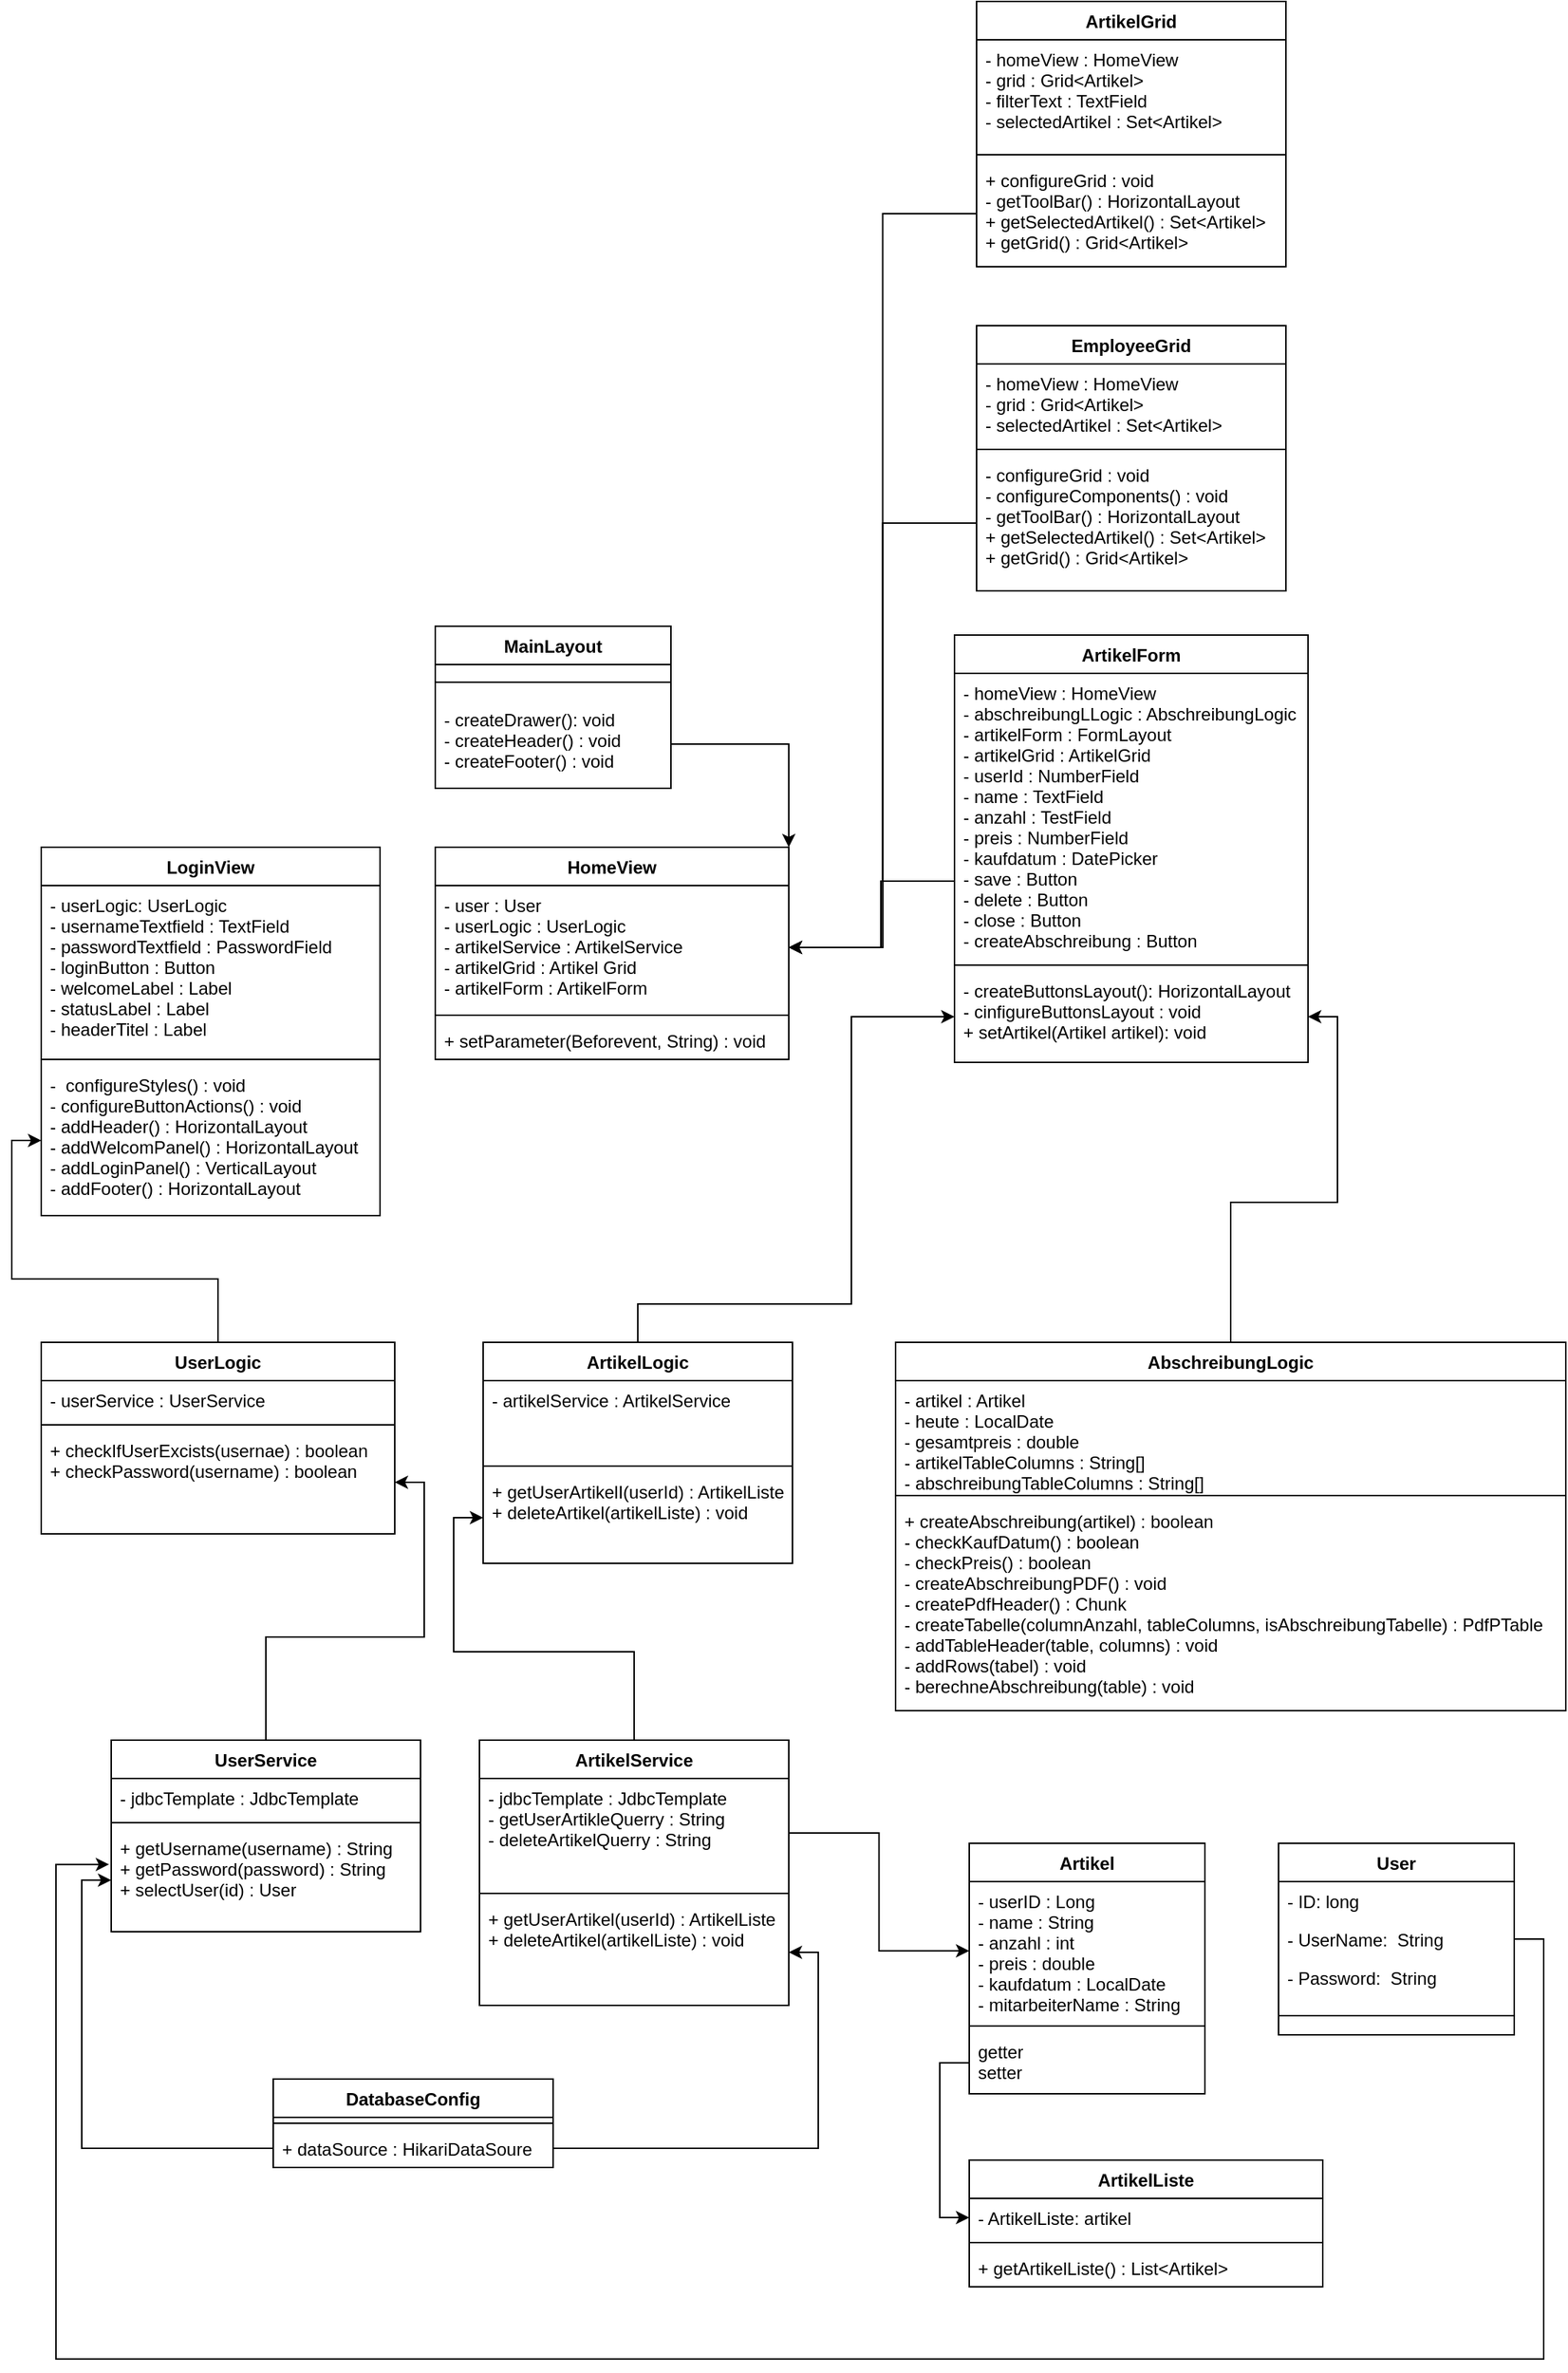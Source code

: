 <mxfile version="16.4.7" type="device"><diagram id="JK1bCWv3sO-GalwJ4SKU" name="Page-1"><mxGraphModel dx="2524" dy="2319" grid="1" gridSize="10" guides="1" tooltips="1" connect="1" arrows="1" fold="1" page="1" pageScale="1" pageWidth="827" pageHeight="1169" math="0" shadow="0"><root><mxCell id="0"/><mxCell id="1" parent="0"/><mxCell id="dpx9zj4S5eDOiPECrAbD-47" value="LoginView" style="swimlane;fontStyle=1;align=center;verticalAlign=top;childLayout=stackLayout;horizontal=1;startSize=26;horizontalStack=0;resizeParent=1;resizeParentMax=0;resizeLast=0;collapsible=1;marginBottom=0;" parent="1" vertex="1"><mxGeometry x="-560" y="-426" width="230" height="250" as="geometry"/></mxCell><mxCell id="dpx9zj4S5eDOiPECrAbD-48" value="- userLogic: UserLogic&#10;- usernameTextfield : TextField&#10;- passwordTextfield : PasswordField&#10;- loginButton : Button&#10;- welcomeLabel : Label&#10;- statusLabel : Label&#10;- headerTitel : Label" style="text;strokeColor=none;fillColor=none;align=left;verticalAlign=top;spacingLeft=4;spacingRight=4;overflow=hidden;rotatable=0;points=[[0,0.5],[1,0.5]];portConstraint=eastwest;" parent="dpx9zj4S5eDOiPECrAbD-47" vertex="1"><mxGeometry y="26" width="230" height="114" as="geometry"/></mxCell><mxCell id="dpx9zj4S5eDOiPECrAbD-49" value="" style="line;strokeWidth=1;fillColor=none;align=left;verticalAlign=middle;spacingTop=-1;spacingLeft=3;spacingRight=3;rotatable=0;labelPosition=right;points=[];portConstraint=eastwest;" parent="dpx9zj4S5eDOiPECrAbD-47" vertex="1"><mxGeometry y="140" width="230" height="8" as="geometry"/></mxCell><mxCell id="dpx9zj4S5eDOiPECrAbD-50" value="-  configureStyles() : void&#10;- configureButtonActions() : void&#10;- addHeader() : HorizontalLayout&#10;- addWelcomPanel() : HorizontalLayout&#10;- addLoginPanel() : VerticalLayout&#10;- addFooter() : HorizontalLayout" style="text;strokeColor=none;fillColor=none;align=left;verticalAlign=top;spacingLeft=4;spacingRight=4;overflow=hidden;rotatable=0;points=[[0,0.5],[1,0.5]];portConstraint=eastwest;" parent="dpx9zj4S5eDOiPECrAbD-47" vertex="1"><mxGeometry y="148" width="230" height="102" as="geometry"/></mxCell><mxCell id="dpx9zj4S5eDOiPECrAbD-51" value="Artikel" style="swimlane;fontStyle=1;align=center;verticalAlign=top;childLayout=stackLayout;horizontal=1;startSize=26;horizontalStack=0;resizeParent=1;resizeParentMax=0;resizeLast=0;collapsible=1;marginBottom=0;" parent="1" vertex="1"><mxGeometry x="70" y="250" width="160" height="170" as="geometry"/></mxCell><mxCell id="dpx9zj4S5eDOiPECrAbD-52" value="- userID : Long&#10;- name : String&#10;- anzahl : int&#10;- preis : double&#10;- kaufdatum : LocalDate&#10;- mitarbeiterName : String" style="text;strokeColor=none;fillColor=none;align=left;verticalAlign=top;spacingLeft=4;spacingRight=4;overflow=hidden;rotatable=0;points=[[0,0.5],[1,0.5]];portConstraint=eastwest;" parent="dpx9zj4S5eDOiPECrAbD-51" vertex="1"><mxGeometry y="26" width="160" height="94" as="geometry"/></mxCell><mxCell id="dpx9zj4S5eDOiPECrAbD-53" value="" style="line;strokeWidth=1;fillColor=none;align=left;verticalAlign=middle;spacingTop=-1;spacingLeft=3;spacingRight=3;rotatable=0;labelPosition=right;points=[];portConstraint=eastwest;" parent="dpx9zj4S5eDOiPECrAbD-51" vertex="1"><mxGeometry y="120" width="160" height="8" as="geometry"/></mxCell><mxCell id="dpx9zj4S5eDOiPECrAbD-54" value="getter &#10;setter" style="text;strokeColor=none;fillColor=none;align=left;verticalAlign=top;spacingLeft=4;spacingRight=4;overflow=hidden;rotatable=0;points=[[0,0.5],[1,0.5]];portConstraint=eastwest;" parent="dpx9zj4S5eDOiPECrAbD-51" vertex="1"><mxGeometry y="128" width="160" height="42" as="geometry"/></mxCell><mxCell id="dpx9zj4S5eDOiPECrAbD-55" value="DatabaseConfig" style="swimlane;fontStyle=1;align=center;verticalAlign=top;childLayout=stackLayout;horizontal=1;startSize=26;horizontalStack=0;resizeParent=1;resizeParentMax=0;resizeLast=0;collapsible=1;marginBottom=0;" parent="1" vertex="1"><mxGeometry x="-402.5" y="410" width="190" height="60" as="geometry"/></mxCell><mxCell id="dpx9zj4S5eDOiPECrAbD-57" value="" style="line;strokeWidth=1;fillColor=none;align=left;verticalAlign=middle;spacingTop=-1;spacingLeft=3;spacingRight=3;rotatable=0;labelPosition=right;points=[];portConstraint=eastwest;" parent="dpx9zj4S5eDOiPECrAbD-55" vertex="1"><mxGeometry y="26" width="190" height="8" as="geometry"/></mxCell><mxCell id="dpx9zj4S5eDOiPECrAbD-58" value="+ dataSource : HikariDataSoure" style="text;strokeColor=none;fillColor=none;align=left;verticalAlign=top;spacingLeft=4;spacingRight=4;overflow=hidden;rotatable=0;points=[[0,0.5],[1,0.5]];portConstraint=eastwest;" parent="dpx9zj4S5eDOiPECrAbD-55" vertex="1"><mxGeometry y="34" width="190" height="26" as="geometry"/></mxCell><mxCell id="dpx9zj4S5eDOiPECrAbD-59" value="MainLayout&#10;" style="swimlane;fontStyle=1;align=center;verticalAlign=top;childLayout=stackLayout;horizontal=1;startSize=26;horizontalStack=0;resizeParent=1;resizeParentMax=0;resizeLast=0;collapsible=1;marginBottom=0;" parent="1" vertex="1"><mxGeometry x="-292.5" y="-576" width="160" height="110" as="geometry"/></mxCell><mxCell id="dpx9zj4S5eDOiPECrAbD-61" value="" style="line;strokeWidth=1;fillColor=none;align=left;verticalAlign=middle;spacingTop=-1;spacingLeft=3;spacingRight=3;rotatable=0;labelPosition=right;points=[];portConstraint=eastwest;" parent="dpx9zj4S5eDOiPECrAbD-59" vertex="1"><mxGeometry y="26" width="160" height="24" as="geometry"/></mxCell><mxCell id="dpx9zj4S5eDOiPECrAbD-80" value="- createDrawer(): void&#10;- createHeader() : void&#10;- createFooter() : void" style="text;strokeColor=none;fillColor=none;align=left;verticalAlign=top;spacingLeft=4;spacingRight=4;overflow=hidden;rotatable=0;points=[[0,0.5],[1,0.5]];portConstraint=eastwest;" parent="dpx9zj4S5eDOiPECrAbD-59" vertex="1"><mxGeometry y="50" width="160" height="60" as="geometry"/></mxCell><mxCell id="dpx9zj4S5eDOiPECrAbD-67" value="HomeView" style="swimlane;fontStyle=1;align=center;verticalAlign=top;childLayout=stackLayout;horizontal=1;startSize=26;horizontalStack=0;resizeParent=1;resizeParentMax=0;resizeLast=0;collapsible=1;marginBottom=0;" parent="1" vertex="1"><mxGeometry x="-292.5" y="-426" width="240" height="144" as="geometry"/></mxCell><mxCell id="dpx9zj4S5eDOiPECrAbD-68" value="- user : User&#10;- userLogic : UserLogic&#10;- artikelService : ArtikelService&#10;- artikelGrid : Artikel Grid&#10;- artikelForm : ArtikelForm" style="text;strokeColor=none;fillColor=none;align=left;verticalAlign=top;spacingLeft=4;spacingRight=4;overflow=hidden;rotatable=0;points=[[0,0.5],[1,0.5]];portConstraint=eastwest;" parent="dpx9zj4S5eDOiPECrAbD-67" vertex="1"><mxGeometry y="26" width="240" height="84" as="geometry"/></mxCell><mxCell id="dpx9zj4S5eDOiPECrAbD-69" value="" style="line;strokeWidth=1;fillColor=none;align=left;verticalAlign=middle;spacingTop=-1;spacingLeft=3;spacingRight=3;rotatable=0;labelPosition=right;points=[];portConstraint=eastwest;" parent="dpx9zj4S5eDOiPECrAbD-67" vertex="1"><mxGeometry y="110" width="240" height="8" as="geometry"/></mxCell><mxCell id="dpx9zj4S5eDOiPECrAbD-70" value="+ setParameter(Beforevent, String) : void" style="text;strokeColor=none;fillColor=none;align=left;verticalAlign=top;spacingLeft=4;spacingRight=4;overflow=hidden;rotatable=0;points=[[0,0.5],[1,0.5]];portConstraint=eastwest;" parent="dpx9zj4S5eDOiPECrAbD-67" vertex="1"><mxGeometry y="118" width="240" height="26" as="geometry"/></mxCell><mxCell id="eBrc8OWEf-sfeWS5MpF3-80" style="edgeStyle=orthogonalEdgeStyle;rounded=0;orthogonalLoop=1;jettySize=auto;html=1;exitX=0.5;exitY=0;exitDx=0;exitDy=0;" edge="1" parent="1" source="dpx9zj4S5eDOiPECrAbD-71" target="6"><mxGeometry relative="1" as="geometry"/></mxCell><mxCell id="dpx9zj4S5eDOiPECrAbD-71" value="UserService" style="swimlane;fontStyle=1;align=center;verticalAlign=top;childLayout=stackLayout;horizontal=1;startSize=26;horizontalStack=0;resizeParent=1;resizeParentMax=0;resizeLast=0;collapsible=1;marginBottom=0;" parent="1" vertex="1"><mxGeometry x="-512.5" y="180" width="210" height="130" as="geometry"/></mxCell><mxCell id="dpx9zj4S5eDOiPECrAbD-72" value="- jdbcTemplate : JdbcTemplate" style="text;strokeColor=none;fillColor=none;align=left;verticalAlign=top;spacingLeft=4;spacingRight=4;overflow=hidden;rotatable=0;points=[[0,0.5],[1,0.5]];portConstraint=eastwest;" parent="dpx9zj4S5eDOiPECrAbD-71" vertex="1"><mxGeometry y="26" width="210" height="26" as="geometry"/></mxCell><mxCell id="dpx9zj4S5eDOiPECrAbD-73" value="" style="line;strokeWidth=1;fillColor=none;align=left;verticalAlign=middle;spacingTop=-1;spacingLeft=3;spacingRight=3;rotatable=0;labelPosition=right;points=[];portConstraint=eastwest;" parent="dpx9zj4S5eDOiPECrAbD-71" vertex="1"><mxGeometry y="52" width="210" height="8" as="geometry"/></mxCell><mxCell id="dpx9zj4S5eDOiPECrAbD-74" value="+ getUsername(username) : String&#10;+ getPassword(password) : String&#10;+ selectUser(id) : User" style="text;strokeColor=none;fillColor=none;align=left;verticalAlign=top;spacingLeft=4;spacingRight=4;overflow=hidden;rotatable=0;points=[[0,0.5],[1,0.5]];portConstraint=eastwest;" parent="dpx9zj4S5eDOiPECrAbD-71" vertex="1"><mxGeometry y="60" width="210" height="70" as="geometry"/></mxCell><mxCell id="dpx9zj4S5eDOiPECrAbD-85" value="ArtikelForm" style="swimlane;fontStyle=1;align=center;verticalAlign=top;childLayout=stackLayout;horizontal=1;startSize=26;horizontalStack=0;resizeParent=1;resizeParentMax=0;resizeLast=0;collapsible=1;marginBottom=0;" parent="1" vertex="1"><mxGeometry x="60" y="-570" width="240" height="290" as="geometry"/></mxCell><mxCell id="dpx9zj4S5eDOiPECrAbD-86" value="- homeView : HomeView&#10;- abschreibungLLogic : AbschreibungLogic&#10;- artikelForm : FormLayout&#10;- artikelGrid : ArtikelGrid&#10;- userId : NumberField&#10;- name : TextField&#10;- anzahl : TestField&#10;- preis : NumberField&#10;- kaufdatum : DatePicker&#10;- save : Button&#10;- delete : Button&#10;- close : Button&#10;- createAbschreibung : Button" style="text;strokeColor=none;fillColor=none;align=left;verticalAlign=top;spacingLeft=4;spacingRight=4;overflow=hidden;rotatable=0;points=[[0,0.5],[1,0.5]];portConstraint=eastwest;" parent="dpx9zj4S5eDOiPECrAbD-85" vertex="1"><mxGeometry y="26" width="240" height="194" as="geometry"/></mxCell><mxCell id="dpx9zj4S5eDOiPECrAbD-87" value="" style="line;strokeWidth=1;fillColor=none;align=left;verticalAlign=middle;spacingTop=-1;spacingLeft=3;spacingRight=3;rotatable=0;labelPosition=right;points=[];portConstraint=eastwest;" parent="dpx9zj4S5eDOiPECrAbD-85" vertex="1"><mxGeometry y="220" width="240" height="8" as="geometry"/></mxCell><mxCell id="dpx9zj4S5eDOiPECrAbD-91" value="- createButtonsLayout(): HorizontalLayout&#10;- cinfigureButtonsLayout : void&#10;+ setArtikel(Artikel artikel): void" style="text;strokeColor=none;fillColor=none;align=left;verticalAlign=top;spacingLeft=4;spacingRight=4;overflow=hidden;rotatable=0;points=[[0,0.5],[1,0.5]];portConstraint=eastwest;" parent="dpx9zj4S5eDOiPECrAbD-85" vertex="1"><mxGeometry y="228" width="240" height="62" as="geometry"/></mxCell><mxCell id="ngp0wAnZCHWu4Mk-oeTr-2" value="ArtikelListe" style="swimlane;fontStyle=1;align=center;verticalAlign=top;childLayout=stackLayout;horizontal=1;startSize=26;horizontalStack=0;resizeParent=1;resizeParentMax=0;resizeLast=0;collapsible=1;marginBottom=0;" parent="1" vertex="1"><mxGeometry x="70" y="465" width="240" height="86" as="geometry"/></mxCell><mxCell id="ngp0wAnZCHWu4Mk-oeTr-3" value="- ArtikelListe: artikel" style="text;strokeColor=none;fillColor=none;align=left;verticalAlign=top;spacingLeft=4;spacingRight=4;overflow=hidden;rotatable=0;points=[[0,0.5],[1,0.5]];portConstraint=eastwest;" parent="ngp0wAnZCHWu4Mk-oeTr-2" vertex="1"><mxGeometry y="26" width="240" height="26" as="geometry"/></mxCell><mxCell id="ngp0wAnZCHWu4Mk-oeTr-4" value="" style="line;strokeWidth=1;fillColor=none;align=left;verticalAlign=middle;spacingTop=-1;spacingLeft=3;spacingRight=3;rotatable=0;labelPosition=right;points=[];portConstraint=eastwest;" parent="ngp0wAnZCHWu4Mk-oeTr-2" vertex="1"><mxGeometry y="52" width="240" height="8" as="geometry"/></mxCell><mxCell id="ngp0wAnZCHWu4Mk-oeTr-5" value="+ getArtikelListe() : List&lt;Artikel&gt;" style="text;strokeColor=none;fillColor=none;align=left;verticalAlign=top;spacingLeft=4;spacingRight=4;overflow=hidden;rotatable=0;points=[[0,0.5],[1,0.5]];portConstraint=eastwest;" parent="ngp0wAnZCHWu4Mk-oeTr-2" vertex="1"><mxGeometry y="60" width="240" height="26" as="geometry"/></mxCell><mxCell id="ngp0wAnZCHWu4Mk-oeTr-8" value="User" style="swimlane;fontStyle=1;align=center;verticalAlign=top;childLayout=stackLayout;horizontal=1;startSize=26;horizontalStack=0;resizeParent=1;resizeParentMax=0;resizeLast=0;collapsible=1;marginBottom=0;" parent="1" vertex="1"><mxGeometry x="280" y="250" width="160" height="130" as="geometry"/></mxCell><mxCell id="ngp0wAnZCHWu4Mk-oeTr-9" value="- ID: long" style="text;strokeColor=none;fillColor=none;align=left;verticalAlign=top;spacingLeft=4;spacingRight=4;overflow=hidden;rotatable=0;points=[[0,0.5],[1,0.5]];portConstraint=eastwest;" parent="ngp0wAnZCHWu4Mk-oeTr-8" vertex="1"><mxGeometry y="26" width="160" height="26" as="geometry"/></mxCell><mxCell id="ngp0wAnZCHWu4Mk-oeTr-12" value="- UserName:  String" style="text;strokeColor=none;fillColor=none;align=left;verticalAlign=top;spacingLeft=4;spacingRight=4;overflow=hidden;rotatable=0;points=[[0,0.5],[1,0.5]];portConstraint=eastwest;" parent="ngp0wAnZCHWu4Mk-oeTr-8" vertex="1"><mxGeometry y="52" width="160" height="26" as="geometry"/></mxCell><mxCell id="ngp0wAnZCHWu4Mk-oeTr-13" value="- Password:  String" style="text;strokeColor=none;fillColor=none;align=left;verticalAlign=top;spacingLeft=4;spacingRight=4;overflow=hidden;rotatable=0;points=[[0,0.5],[1,0.5]];portConstraint=eastwest;" parent="ngp0wAnZCHWu4Mk-oeTr-8" vertex="1"><mxGeometry y="78" width="160" height="26" as="geometry"/></mxCell><mxCell id="ngp0wAnZCHWu4Mk-oeTr-10" value="" style="line;strokeWidth=1;fillColor=none;align=left;verticalAlign=middle;spacingTop=-1;spacingLeft=3;spacingRight=3;rotatable=0;labelPosition=right;points=[];portConstraint=eastwest;" parent="ngp0wAnZCHWu4Mk-oeTr-8" vertex="1"><mxGeometry y="104" width="160" height="26" as="geometry"/></mxCell><mxCell id="eBrc8OWEf-sfeWS5MpF3-77" style="edgeStyle=orthogonalEdgeStyle;rounded=0;orthogonalLoop=1;jettySize=auto;html=1;exitX=0.5;exitY=0;exitDx=0;exitDy=0;entryX=0;entryY=0.5;entryDx=0;entryDy=0;" edge="1" parent="1" source="7" target="dpx9zj4S5eDOiPECrAbD-91"><mxGeometry relative="1" as="geometry"><Array as="points"><mxPoint x="-155" y="-116"/><mxPoint x="-10" y="-116"/><mxPoint x="-10" y="-311"/></Array></mxGeometry></mxCell><mxCell id="7" value="ArtikelLogic" style="swimlane;fontStyle=1;align=center;verticalAlign=top;childLayout=stackLayout;horizontal=1;startSize=26;horizontalStack=0;resizeParent=1;resizeParentMax=0;resizeLast=0;collapsible=1;marginBottom=0;" parent="1" vertex="1"><mxGeometry x="-260" y="-90" width="210" height="150" as="geometry"/></mxCell><mxCell id="8" value="- artikelService : ArtikelService" style="text;strokeColor=none;fillColor=none;align=left;verticalAlign=top;spacingLeft=4;spacingRight=4;overflow=hidden;rotatable=0;points=[[0,0.5],[1,0.5]];portConstraint=eastwest;" parent="7" vertex="1"><mxGeometry y="26" width="210" height="54" as="geometry"/></mxCell><mxCell id="9" value="" style="line;strokeWidth=1;fillColor=none;align=left;verticalAlign=middle;spacingTop=-1;spacingLeft=3;spacingRight=3;rotatable=0;labelPosition=right;points=[];portConstraint=eastwest;" parent="7" vertex="1"><mxGeometry y="80" width="210" height="8" as="geometry"/></mxCell><mxCell id="10" value="+ getUserArtikelI(userId) : ArtikelListe&#10;+ deleteArtikel(artikelListe) : void" style="text;strokeColor=none;fillColor=none;align=left;verticalAlign=top;spacingLeft=4;spacingRight=4;overflow=hidden;rotatable=0;points=[[0,0.5],[1,0.5]];portConstraint=eastwest;" parent="7" vertex="1"><mxGeometry y="88" width="210" height="62" as="geometry"/></mxCell><mxCell id="11" value="ArtikelGrid" style="swimlane;fontStyle=1;align=center;verticalAlign=top;childLayout=stackLayout;horizontal=1;startSize=26;horizontalStack=0;resizeParent=1;resizeParentMax=0;resizeLast=0;collapsible=1;marginBottom=0;" parent="1" vertex="1"><mxGeometry x="75" y="-1000" width="210" height="180" as="geometry"/></mxCell><mxCell id="12" value="- homeView : HomeView&#10;- grid : Grid&lt;Artikel&gt;&#10;- filterText : TextField&#10;- selectedArtikel : Set&lt;Artikel&gt;" style="text;strokeColor=none;fillColor=none;align=left;verticalAlign=top;spacingLeft=4;spacingRight=4;overflow=hidden;rotatable=0;points=[[0,0.5],[1,0.5]];portConstraint=eastwest;" parent="11" vertex="1"><mxGeometry y="26" width="210" height="74" as="geometry"/></mxCell><mxCell id="13" value="" style="line;strokeWidth=1;fillColor=none;align=left;verticalAlign=middle;spacingTop=-1;spacingLeft=3;spacingRight=3;rotatable=0;labelPosition=right;points=[];portConstraint=eastwest;" parent="11" vertex="1"><mxGeometry y="100" width="210" height="8" as="geometry"/></mxCell><mxCell id="14" value="+ configureGrid : void&#10;- getToolBar() : HorizontalLayout&#10;+ getSelectedArtikel() : Set&lt;Artikel&gt;&#10;+ getGrid() : Grid&lt;Artikel&gt;" style="text;strokeColor=none;fillColor=none;align=left;verticalAlign=top;spacingLeft=4;spacingRight=4;overflow=hidden;rotatable=0;points=[[0,0.5],[1,0.5]];portConstraint=eastwest;" parent="11" vertex="1"><mxGeometry y="108" width="210" height="72" as="geometry"/></mxCell><mxCell id="15" value="EmployeeGrid" style="swimlane;fontStyle=1;align=center;verticalAlign=top;childLayout=stackLayout;horizontal=1;startSize=26;horizontalStack=0;resizeParent=1;resizeParentMax=0;resizeLast=0;collapsible=1;marginBottom=0;" parent="1" vertex="1"><mxGeometry x="75" y="-780" width="210" height="180" as="geometry"/></mxCell><mxCell id="16" value="- homeView : HomeView&#10;- grid : Grid&lt;Artikel&gt;&#10;- selectedArtikel : Set&lt;Artikel&gt;" style="text;strokeColor=none;fillColor=none;align=left;verticalAlign=top;spacingLeft=4;spacingRight=4;overflow=hidden;rotatable=0;points=[[0,0.5],[1,0.5]];portConstraint=eastwest;" parent="15" vertex="1"><mxGeometry y="26" width="210" height="54" as="geometry"/></mxCell><mxCell id="17" value="" style="line;strokeWidth=1;fillColor=none;align=left;verticalAlign=middle;spacingTop=-1;spacingLeft=3;spacingRight=3;rotatable=0;labelPosition=right;points=[];portConstraint=eastwest;" parent="15" vertex="1"><mxGeometry y="80" width="210" height="8" as="geometry"/></mxCell><mxCell id="18" value="- configureGrid : void&#10;- configureComponents() : void&#10;- getToolBar() : HorizontalLayout&#10;+ getSelectedArtikel() : Set&lt;Artikel&gt;&#10;+ getGrid() : Grid&lt;Artikel&gt;" style="text;strokeColor=none;fillColor=none;align=left;verticalAlign=top;spacingLeft=4;spacingRight=4;overflow=hidden;rotatable=0;points=[[0,0.5],[1,0.5]];portConstraint=eastwest;" parent="15" vertex="1"><mxGeometry y="88" width="210" height="92" as="geometry"/></mxCell><mxCell id="eBrc8OWEf-sfeWS5MpF3-79" style="edgeStyle=orthogonalEdgeStyle;rounded=0;orthogonalLoop=1;jettySize=auto;html=1;exitX=0.5;exitY=0;exitDx=0;exitDy=0;entryX=1;entryY=0.5;entryDx=0;entryDy=0;" edge="1" parent="1" source="20" target="dpx9zj4S5eDOiPECrAbD-91"><mxGeometry relative="1" as="geometry"/></mxCell><mxCell id="20" value="AbschreibungLogic" style="swimlane;fontStyle=1;align=center;verticalAlign=top;childLayout=stackLayout;horizontal=1;startSize=26;horizontalStack=0;resizeParent=1;resizeParentMax=0;resizeLast=0;collapsible=1;marginBottom=0;" parent="1" vertex="1"><mxGeometry x="20" y="-90" width="455" height="250" as="geometry"/></mxCell><mxCell id="21" value="- artikel : Artikel&#10;- heute : LocalDate&#10;- gesamtpreis : double&#10;- artikelTableColumns : String[]&#10;- abschreibungTableColumns : String[]" style="text;strokeColor=none;fillColor=none;align=left;verticalAlign=top;spacingLeft=4;spacingRight=4;overflow=hidden;rotatable=0;points=[[0,0.5],[1,0.5]];portConstraint=eastwest;" parent="20" vertex="1"><mxGeometry y="26" width="455" height="74" as="geometry"/></mxCell><mxCell id="22" value="" style="line;strokeWidth=1;fillColor=none;align=left;verticalAlign=middle;spacingTop=-1;spacingLeft=3;spacingRight=3;rotatable=0;labelPosition=right;points=[];portConstraint=eastwest;" parent="20" vertex="1"><mxGeometry y="100" width="455" height="8" as="geometry"/></mxCell><mxCell id="23" value="+ createAbschreibung(artikel) : boolean&#10;- checkKaufDatum() : boolean&#10;- checkPreis() : boolean&#10;- createAbschreibungPDF() : void&#10;- createPdfHeader() : Chunk&#10;- createTabelle(columnAnzahl, tableColumns, isAbschreibungTabelle) : PdfPTable&#10;- addTableHeader(table, columns) : void&#10;- addRows(tabel) : void&#10;- berechneAbschreibung(table) : void" style="text;strokeColor=none;fillColor=none;align=left;verticalAlign=top;spacingLeft=4;spacingRight=4;overflow=hidden;rotatable=0;points=[[0,0.5],[1,0.5]];portConstraint=eastwest;" parent="20" vertex="1"><mxGeometry y="108" width="455" height="142" as="geometry"/></mxCell><mxCell id="eBrc8OWEf-sfeWS5MpF3-81" style="edgeStyle=orthogonalEdgeStyle;rounded=0;orthogonalLoop=1;jettySize=auto;html=1;exitX=0.5;exitY=0;exitDx=0;exitDy=0;" edge="1" parent="1" source="24" target="10"><mxGeometry relative="1" as="geometry"/></mxCell><mxCell id="24" value="ArtikelService" style="swimlane;fontStyle=1;align=center;verticalAlign=top;childLayout=stackLayout;horizontal=1;startSize=26;horizontalStack=0;resizeParent=1;resizeParentMax=0;resizeLast=0;collapsible=1;marginBottom=0;" parent="1" vertex="1"><mxGeometry x="-262.5" y="180" width="210" height="180" as="geometry"/></mxCell><mxCell id="25" value="- jdbcTemplate : JdbcTemplate&#10;- getUserArtikleQuerry : String&#10;- deleteArtikelQuerry : String" style="text;strokeColor=none;fillColor=none;align=left;verticalAlign=top;spacingLeft=4;spacingRight=4;overflow=hidden;rotatable=0;points=[[0,0.5],[1,0.5]];portConstraint=eastwest;" parent="24" vertex="1"><mxGeometry y="26" width="210" height="74" as="geometry"/></mxCell><mxCell id="26" value="" style="line;strokeWidth=1;fillColor=none;align=left;verticalAlign=middle;spacingTop=-1;spacingLeft=3;spacingRight=3;rotatable=0;labelPosition=right;points=[];portConstraint=eastwest;" parent="24" vertex="1"><mxGeometry y="100" width="210" height="8" as="geometry"/></mxCell><mxCell id="27" value="+ getUserArtikel(userId) : ArtikelListe&#10;+ deleteArtikel(artikelListe) : void" style="text;strokeColor=none;fillColor=none;align=left;verticalAlign=top;spacingLeft=4;spacingRight=4;overflow=hidden;rotatable=0;points=[[0,0.5],[1,0.5]];portConstraint=eastwest;" parent="24" vertex="1"><mxGeometry y="108" width="210" height="72" as="geometry"/></mxCell><mxCell id="eBrc8OWEf-sfeWS5MpF3-75" style="edgeStyle=orthogonalEdgeStyle;rounded=0;orthogonalLoop=1;jettySize=auto;html=1;exitX=0.5;exitY=0;exitDx=0;exitDy=0;entryX=0;entryY=0.5;entryDx=0;entryDy=0;" edge="1" parent="1" source="3" target="dpx9zj4S5eDOiPECrAbD-50"><mxGeometry relative="1" as="geometry"/></mxCell><mxCell id="3" value="UserLogic" style="swimlane;fontStyle=1;align=center;verticalAlign=top;childLayout=stackLayout;horizontal=1;startSize=26;horizontalStack=0;resizeParent=1;resizeParentMax=0;resizeLast=0;collapsible=1;marginBottom=0;" parent="1" vertex="1"><mxGeometry x="-560" y="-90" width="240" height="130" as="geometry"/></mxCell><mxCell id="4" value="- userService : UserService" style="text;strokeColor=none;fillColor=none;align=left;verticalAlign=top;spacingLeft=4;spacingRight=4;overflow=hidden;rotatable=0;points=[[0,0.5],[1,0.5]];portConstraint=eastwest;" parent="3" vertex="1"><mxGeometry y="26" width="240" height="26" as="geometry"/></mxCell><mxCell id="5" value="" style="line;strokeWidth=1;fillColor=none;align=left;verticalAlign=middle;spacingTop=-1;spacingLeft=3;spacingRight=3;rotatable=0;labelPosition=right;points=[];portConstraint=eastwest;" parent="3" vertex="1"><mxGeometry y="52" width="240" height="8" as="geometry"/></mxCell><mxCell id="6" value="+ checkIfUserExcists(usernae) : boolean&#10;+ checkPassword(username) : boolean" style="text;strokeColor=none;fillColor=none;align=left;verticalAlign=top;spacingLeft=4;spacingRight=4;overflow=hidden;rotatable=0;points=[[0,0.5],[1,0.5]];portConstraint=eastwest;" parent="3" vertex="1"><mxGeometry y="60" width="240" height="70" as="geometry"/></mxCell><mxCell id="eBrc8OWEf-sfeWS5MpF3-68" style="edgeStyle=orthogonalEdgeStyle;rounded=0;orthogonalLoop=1;jettySize=auto;html=1;exitX=1;exitY=0.5;exitDx=0;exitDy=0;entryX=1;entryY=0;entryDx=0;entryDy=0;" edge="1" parent="1" source="dpx9zj4S5eDOiPECrAbD-80" target="dpx9zj4S5eDOiPECrAbD-67"><mxGeometry relative="1" as="geometry"/></mxCell><mxCell id="eBrc8OWEf-sfeWS5MpF3-69" style="edgeStyle=orthogonalEdgeStyle;rounded=0;orthogonalLoop=1;jettySize=auto;html=1;exitX=0;exitY=0.5;exitDx=0;exitDy=0;entryX=1;entryY=0.5;entryDx=0;entryDy=0;" edge="1" parent="1" source="dpx9zj4S5eDOiPECrAbD-86" target="dpx9zj4S5eDOiPECrAbD-68"><mxGeometry relative="1" as="geometry"><Array as="points"><mxPoint x="10" y="-403"/><mxPoint x="10" y="-358"/></Array></mxGeometry></mxCell><mxCell id="eBrc8OWEf-sfeWS5MpF3-71" style="edgeStyle=orthogonalEdgeStyle;rounded=0;orthogonalLoop=1;jettySize=auto;html=1;exitX=0;exitY=0.5;exitDx=0;exitDy=0;entryX=1;entryY=0.5;entryDx=0;entryDy=0;" edge="1" parent="1" source="18" target="dpx9zj4S5eDOiPECrAbD-68"><mxGeometry relative="1" as="geometry"/></mxCell><mxCell id="eBrc8OWEf-sfeWS5MpF3-72" style="edgeStyle=orthogonalEdgeStyle;rounded=0;orthogonalLoop=1;jettySize=auto;html=1;exitX=0;exitY=0.5;exitDx=0;exitDy=0;entryX=1;entryY=0.5;entryDx=0;entryDy=0;" edge="1" parent="1" source="14" target="dpx9zj4S5eDOiPECrAbD-68"><mxGeometry relative="1" as="geometry"/></mxCell><mxCell id="eBrc8OWEf-sfeWS5MpF3-82" style="edgeStyle=orthogonalEdgeStyle;rounded=0;orthogonalLoop=1;jettySize=auto;html=1;exitX=1;exitY=0.5;exitDx=0;exitDy=0;entryX=1;entryY=0.5;entryDx=0;entryDy=0;" edge="1" parent="1" source="dpx9zj4S5eDOiPECrAbD-58" target="27"><mxGeometry relative="1" as="geometry"/></mxCell><mxCell id="eBrc8OWEf-sfeWS5MpF3-83" style="edgeStyle=orthogonalEdgeStyle;rounded=0;orthogonalLoop=1;jettySize=auto;html=1;exitX=0;exitY=0.5;exitDx=0;exitDy=0;entryX=0;entryY=0.5;entryDx=0;entryDy=0;" edge="1" parent="1" source="dpx9zj4S5eDOiPECrAbD-58" target="dpx9zj4S5eDOiPECrAbD-74"><mxGeometry relative="1" as="geometry"/></mxCell><mxCell id="eBrc8OWEf-sfeWS5MpF3-84" style="edgeStyle=orthogonalEdgeStyle;rounded=0;orthogonalLoop=1;jettySize=auto;html=1;exitX=1;exitY=0.5;exitDx=0;exitDy=0;" edge="1" parent="1" source="25" target="dpx9zj4S5eDOiPECrAbD-52"><mxGeometry relative="1" as="geometry"/></mxCell><mxCell id="eBrc8OWEf-sfeWS5MpF3-85" style="edgeStyle=orthogonalEdgeStyle;rounded=0;orthogonalLoop=1;jettySize=auto;html=1;exitX=0;exitY=0.5;exitDx=0;exitDy=0;entryX=0;entryY=0.5;entryDx=0;entryDy=0;" edge="1" parent="1" source="dpx9zj4S5eDOiPECrAbD-54" target="ngp0wAnZCHWu4Mk-oeTr-3"><mxGeometry relative="1" as="geometry"/></mxCell><mxCell id="eBrc8OWEf-sfeWS5MpF3-86" style="edgeStyle=orthogonalEdgeStyle;rounded=0;orthogonalLoop=1;jettySize=auto;html=1;exitX=1;exitY=0.5;exitDx=0;exitDy=0;entryX=-0.007;entryY=0.348;entryDx=0;entryDy=0;entryPerimeter=0;" edge="1" parent="1" source="ngp0wAnZCHWu4Mk-oeTr-12" target="dpx9zj4S5eDOiPECrAbD-74"><mxGeometry relative="1" as="geometry"><Array as="points"><mxPoint x="460" y="315"/><mxPoint x="460" y="600"/><mxPoint x="-550" y="600"/><mxPoint x="-550" y="264"/></Array></mxGeometry></mxCell></root></mxGraphModel></diagram></mxfile>